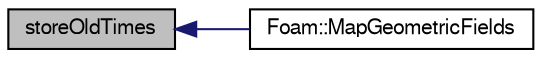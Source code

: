 digraph "storeOldTimes"
{
  bgcolor="transparent";
  edge [fontname="FreeSans",fontsize="10",labelfontname="FreeSans",labelfontsize="10"];
  node [fontname="FreeSans",fontsize="10",shape=record];
  rankdir="LR";
  Node1 [label="storeOldTimes",height=0.2,width=0.4,color="black", fillcolor="grey75", style="filled" fontcolor="black"];
  Node1 -> Node2 [dir="back",color="midnightblue",fontsize="10",style="solid",fontname="FreeSans"];
  Node2 [label="Foam::MapGeometricFields",height=0.2,width=0.4,color="black",URL="$a10237.html#a9d3ebd661138caaaf855b4f69a0999be",tooltip="Generic Geometric field mapper. "];
}
